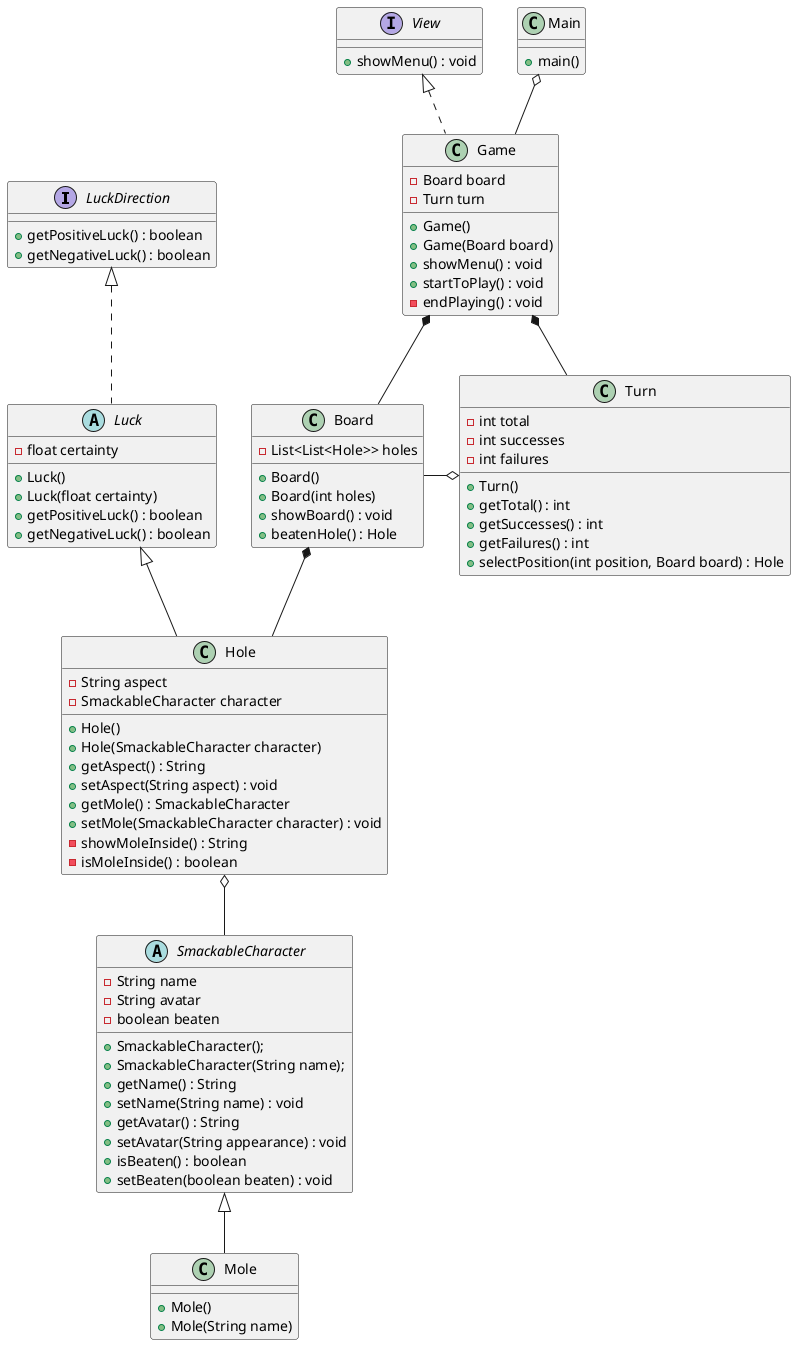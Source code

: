 @startuml

interface LuckDirection{
  + getPositiveLuck() : boolean
  + getNegativeLuck() : boolean
}

interface View{
    + showMenu() : void
}

abstract class Luck implements LuckDirection{
    - float certainty
    + Luck()
    + Luck(float certainty)
    + getPositiveLuck() : boolean
    + getNegativeLuck() : boolean
}

abstract class SmackableCharacter{
    - String name
    - String avatar
    - boolean beaten
    + SmackableCharacter();
    + SmackableCharacter(String name);
    + getName() : String
    + setName(String name) : void
    + getAvatar() : String
    + setAvatar(String appearance) : void
    + isBeaten() : boolean
    + setBeaten(boolean beaten) : void
}

class Mole extends SmackableCharacter{
 + Mole()
 + Mole(String name)
}

class Board {
  - List<List<Hole>> holes
  + Board()
  + Board(int holes)
  + showBoard() : void
  + beatenHole() : Hole
}
class Hole extends Luck{
  - String aspect
  - SmackableCharacter character
  + Hole()
  + Hole(SmackableCharacter character)
  + getAspect() : String
  + setAspect(String aspect) : void
  + getMole() : SmackableCharacter
  + setMole(SmackableCharacter character) : void
  - showMoleInside() : String
  - isMoleInside() : boolean
}
class Game implements View {
  - Board board
  - Turn turn
  + Game()
  + Game(Board board)
  + showMenu() : void
  + startToPlay() : void
  - endPlaying() : void
}

class Turn {
    - int total
    - int successes
    - int failures
    + Turn()
    + getTotal() : int
    + getSuccesses() : int
    + getFailures() : int
    + selectPosition(int position, Board board) : Hole

}

class Main{
  + main()
}

Hole o-- SmackableCharacter
Board *-- Hole
Turn o-l- Board
Game *-- Board
Game *-- Turn
Main o-- Game
@enduml